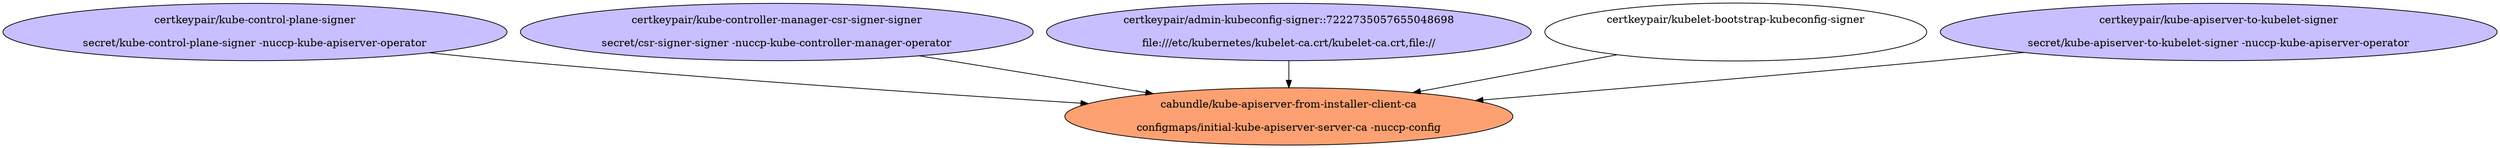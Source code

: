 digraph "Local Certificate" {
  // Node definitions.
  0 [
    label="certkeypair/kube-control-plane-signer\n\nsecret/kube-control-plane-signer -nuccp-kube-apiserver-operator\n"
    style=filled
    fillcolor="#c7bfff"
  ];
  3 [
    label="certkeypair/kube-controller-manager-csr-signer-signer\n\nsecret/csr-signer-signer -nuccp-kube-controller-manager-operator\n"
    style=filled
    fillcolor="#c7bfff"
  ];
  5 [
    label="certkeypair/admin-kubeconfig-signer::7222735057655048698\n\nfile:///etc/kubernetes/kubelet-ca.crt/kubelet-ca.crt,file://\n"
    style=filled
    fillcolor="#c7bfff"
  ];
  8 [
    label="certkeypair/kubelet-bootstrap-kubeconfig-signer\n\n\n"
    style=filled
    fillcolor=white
  ];
  9 [
    label="certkeypair/kube-apiserver-to-kubelet-signer\n\nsecret/kube-apiserver-to-kubelet-signer -nuccp-kube-apiserver-operator\n"
    style=filled
    fillcolor="#c7bfff"
  ];
  21 [
    label="cabundle/kube-apiserver-from-installer-client-ca\n\nconfigmaps/initial-kube-apiserver-server-ca -nuccp-config\n"
    style=filled
    fillcolor="#fda172"
  ];

  // Edge definitions.
  0 -> 21;
  3 -> 21;
  5 -> 21;
  8 -> 21;
  9 -> 21;
}